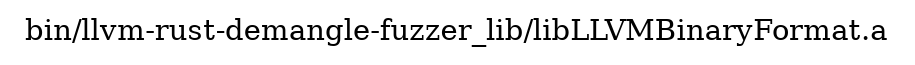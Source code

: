 digraph "bin/llvm-rust-demangle-fuzzer_lib/libLLVMBinaryFormat.a" {
	label="bin/llvm-rust-demangle-fuzzer_lib/libLLVMBinaryFormat.a";
	rankdir=LR;

}
